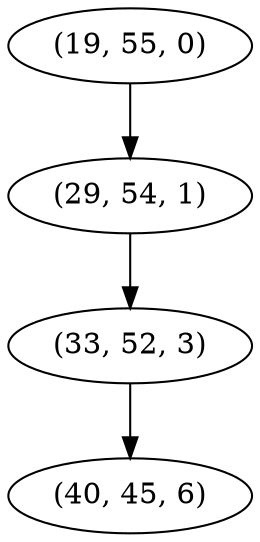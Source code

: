 digraph tree {
    "(19, 55, 0)";
    "(29, 54, 1)";
    "(33, 52, 3)";
    "(40, 45, 6)";
    "(19, 55, 0)" -> "(29, 54, 1)";
    "(29, 54, 1)" -> "(33, 52, 3)";
    "(33, 52, 3)" -> "(40, 45, 6)";
}
